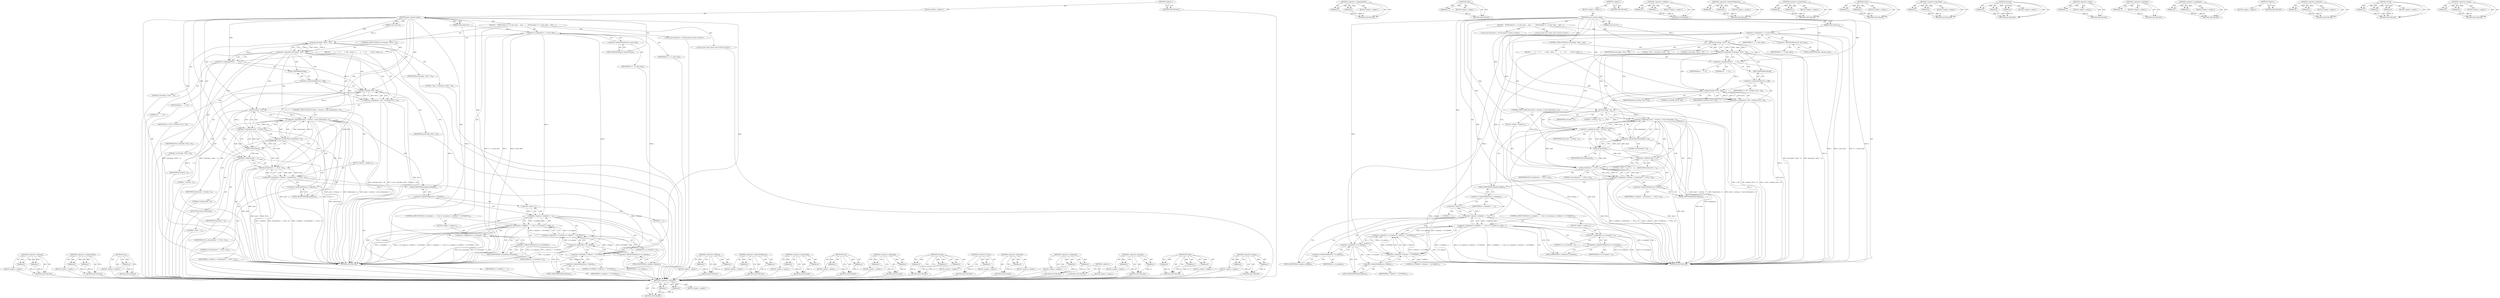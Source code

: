digraph "&lt;operator&gt;.equals" {
vulnerable_179 [label=<(METHOD,&lt;operator&gt;.notEquals)>];
vulnerable_180 [label=<(PARAM,p1)>];
vulnerable_181 [label=<(PARAM,p2)>];
vulnerable_182 [label=<(BLOCK,&lt;empty&gt;,&lt;empty&gt;)>];
vulnerable_183 [label=<(METHOD_RETURN,ANY)>];
vulnerable_130 [label=<(METHOD,&lt;operator&gt;.assignmentPlus)>];
vulnerable_131 [label=<(PARAM,p1)>];
vulnerable_132 [label=<(PARAM,p2)>];
vulnerable_133 [label=<(BLOCK,&lt;empty&gt;,&lt;empty&gt;)>];
vulnerable_134 [label=<(METHOD_RETURN,ANY)>];
vulnerable_156 [label=<(METHOD,strlen)>];
vulnerable_157 [label=<(PARAM,p1)>];
vulnerable_158 [label=<(BLOCK,&lt;empty&gt;,&lt;empty&gt;)>];
vulnerable_159 [label=<(METHOD_RETURN,ANY)>];
vulnerable_6 [label=<(METHOD,&lt;global&gt;)<SUB>1</SUB>>];
vulnerable_7 [label=<(BLOCK,&lt;empty&gt;,&lt;empty&gt;)<SUB>1</SUB>>];
vulnerable_8 [label=<(METHOD,parse_content_range)<SUB>1</SUB>>];
vulnerable_9 [label=<(PARAM,URLContext *h)<SUB>1</SUB>>];
vulnerable_10 [label=<(PARAM,const char *p)<SUB>1</SUB>>];
vulnerable_11 [label=<(BLOCK,{
    HTTPContext *s = h-&gt;priv_data;
    const ...,{
    HTTPContext *s = h-&gt;priv_data;
    const ...)<SUB>2</SUB>>];
vulnerable_12 [label="<(LOCAL,HTTPContext* s: HTTPContext*)<SUB>3</SUB>>"];
vulnerable_13 [label=<(&lt;operator&gt;.assignment,*s = h-&gt;priv_data)<SUB>3</SUB>>];
vulnerable_14 [label=<(IDENTIFIER,s,*s = h-&gt;priv_data)<SUB>3</SUB>>];
vulnerable_15 [label=<(&lt;operator&gt;.indirectFieldAccess,h-&gt;priv_data)<SUB>3</SUB>>];
vulnerable_16 [label=<(IDENTIFIER,h,*s = h-&gt;priv_data)<SUB>3</SUB>>];
vulnerable_17 [label=<(FIELD_IDENTIFIER,priv_data,priv_data)<SUB>3</SUB>>];
vulnerable_18 [label="<(LOCAL,const char* slash: char*)<SUB>4</SUB>>"];
vulnerable_19 [label=<(CONTROL_STRUCTURE,IF,if (!strncmp(p, &quot;bytes &quot;, 6)))<SUB>6</SUB>>];
vulnerable_20 [label=<(&lt;operator&gt;.logicalNot,!strncmp(p, &quot;bytes &quot;, 6))<SUB>6</SUB>>];
vulnerable_21 [label=<(strncmp,strncmp(p, &quot;bytes &quot;, 6))<SUB>6</SUB>>];
vulnerable_22 [label=<(IDENTIFIER,p,strncmp(p, &quot;bytes &quot;, 6))<SUB>6</SUB>>];
vulnerable_23 [label=<(LITERAL,&quot;bytes &quot;,strncmp(p, &quot;bytes &quot;, 6))<SUB>6</SUB>>];
vulnerable_24 [label=<(LITERAL,6,strncmp(p, &quot;bytes &quot;, 6))<SUB>6</SUB>>];
vulnerable_25 [label=<(BLOCK,{
         p     += 6;
        s-&gt;off = strtoll...,{
         p     += 6;
        s-&gt;off = strtoll...)<SUB>6</SUB>>];
vulnerable_26 [label=<(&lt;operator&gt;.assignmentPlus,p     += 6)<SUB>7</SUB>>];
vulnerable_27 [label=<(IDENTIFIER,p,p     += 6)<SUB>7</SUB>>];
vulnerable_28 [label=<(LITERAL,6,p     += 6)<SUB>7</SUB>>];
vulnerable_29 [label=<(&lt;operator&gt;.assignment,s-&gt;off = strtoll(p, NULL, 10))<SUB>8</SUB>>];
vulnerable_30 [label=<(&lt;operator&gt;.indirectFieldAccess,s-&gt;off)<SUB>8</SUB>>];
vulnerable_31 [label=<(IDENTIFIER,s,s-&gt;off = strtoll(p, NULL, 10))<SUB>8</SUB>>];
vulnerable_32 [label=<(FIELD_IDENTIFIER,off,off)<SUB>8</SUB>>];
vulnerable_33 [label=<(strtoll,strtoll(p, NULL, 10))<SUB>8</SUB>>];
vulnerable_34 [label=<(IDENTIFIER,p,strtoll(p, NULL, 10))<SUB>8</SUB>>];
vulnerable_35 [label=<(IDENTIFIER,NULL,strtoll(p, NULL, 10))<SUB>8</SUB>>];
vulnerable_36 [label=<(LITERAL,10,strtoll(p, NULL, 10))<SUB>8</SUB>>];
vulnerable_37 [label=<(CONTROL_STRUCTURE,IF,if ((slash = strchr(p, '/')) &amp;&amp; strlen(slash) &gt; 0))<SUB>9</SUB>>];
vulnerable_38 [label=<(&lt;operator&gt;.logicalAnd,(slash = strchr(p, '/')) &amp;&amp; strlen(slash) &gt; 0)<SUB>9</SUB>>];
vulnerable_39 [label=<(&lt;operator&gt;.assignment,slash = strchr(p, '/'))<SUB>9</SUB>>];
vulnerable_40 [label=<(IDENTIFIER,slash,slash = strchr(p, '/'))<SUB>9</SUB>>];
vulnerable_41 [label=<(strchr,strchr(p, '/'))<SUB>9</SUB>>];
vulnerable_42 [label=<(IDENTIFIER,p,strchr(p, '/'))<SUB>9</SUB>>];
vulnerable_43 [label=<(LITERAL,'/',strchr(p, '/'))<SUB>9</SUB>>];
vulnerable_44 [label=<(&lt;operator&gt;.greaterThan,strlen(slash) &gt; 0)<SUB>9</SUB>>];
vulnerable_45 [label=<(strlen,strlen(slash))<SUB>9</SUB>>];
vulnerable_46 [label=<(IDENTIFIER,slash,strlen(slash))<SUB>9</SUB>>];
vulnerable_47 [label=<(LITERAL,0,strlen(slash) &gt; 0)<SUB>9</SUB>>];
vulnerable_48 [label=<(BLOCK,&lt;empty&gt;,&lt;empty&gt;)<SUB>10</SUB>>];
vulnerable_49 [label=<(&lt;operator&gt;.assignment,s-&gt;filesize = strtoll(slash + 1, NULL, 10))<SUB>10</SUB>>];
vulnerable_50 [label=<(&lt;operator&gt;.indirectFieldAccess,s-&gt;filesize)<SUB>10</SUB>>];
vulnerable_51 [label=<(IDENTIFIER,s,s-&gt;filesize = strtoll(slash + 1, NULL, 10))<SUB>10</SUB>>];
vulnerable_52 [label=<(FIELD_IDENTIFIER,filesize,filesize)<SUB>10</SUB>>];
vulnerable_53 [label=<(strtoll,strtoll(slash + 1, NULL, 10))<SUB>10</SUB>>];
vulnerable_54 [label=<(&lt;operator&gt;.addition,slash + 1)<SUB>10</SUB>>];
vulnerable_55 [label=<(IDENTIFIER,slash,slash + 1)<SUB>10</SUB>>];
vulnerable_56 [label=<(LITERAL,1,slash + 1)<SUB>10</SUB>>];
vulnerable_57 [label=<(IDENTIFIER,NULL,strtoll(slash + 1, NULL, 10))<SUB>10</SUB>>];
vulnerable_58 [label=<(LITERAL,10,strtoll(slash + 1, NULL, 10))<SUB>10</SUB>>];
vulnerable_59 [label=<(CONTROL_STRUCTURE,IF,if (s-&gt;seekable == -1 &amp;&amp; (!s-&gt;is_akamai || s-&gt;filesize != 2147483647)))<SUB>12</SUB>>];
vulnerable_60 [label=<(&lt;operator&gt;.logicalAnd,s-&gt;seekable == -1 &amp;&amp; (!s-&gt;is_akamai || s-&gt;files...)<SUB>12</SUB>>];
vulnerable_61 [label=<(&lt;operator&gt;.equals,s-&gt;seekable == -1)<SUB>12</SUB>>];
vulnerable_62 [label=<(&lt;operator&gt;.indirectFieldAccess,s-&gt;seekable)<SUB>12</SUB>>];
vulnerable_63 [label=<(IDENTIFIER,s,s-&gt;seekable == -1)<SUB>12</SUB>>];
vulnerable_64 [label=<(FIELD_IDENTIFIER,seekable,seekable)<SUB>12</SUB>>];
vulnerable_65 [label=<(&lt;operator&gt;.minus,-1)<SUB>12</SUB>>];
vulnerable_66 [label=<(LITERAL,1,-1)<SUB>12</SUB>>];
vulnerable_67 [label=<(&lt;operator&gt;.logicalOr,!s-&gt;is_akamai || s-&gt;filesize != 2147483647)<SUB>12</SUB>>];
vulnerable_68 [label=<(&lt;operator&gt;.logicalNot,!s-&gt;is_akamai)<SUB>12</SUB>>];
vulnerable_69 [label=<(&lt;operator&gt;.indirectFieldAccess,s-&gt;is_akamai)<SUB>12</SUB>>];
vulnerable_70 [label=<(IDENTIFIER,s,!s-&gt;is_akamai)<SUB>12</SUB>>];
vulnerable_71 [label=<(FIELD_IDENTIFIER,is_akamai,is_akamai)<SUB>12</SUB>>];
vulnerable_72 [label=<(&lt;operator&gt;.notEquals,s-&gt;filesize != 2147483647)<SUB>12</SUB>>];
vulnerable_73 [label=<(&lt;operator&gt;.indirectFieldAccess,s-&gt;filesize)<SUB>12</SUB>>];
vulnerable_74 [label=<(IDENTIFIER,s,s-&gt;filesize != 2147483647)<SUB>12</SUB>>];
vulnerable_75 [label=<(FIELD_IDENTIFIER,filesize,filesize)<SUB>12</SUB>>];
vulnerable_76 [label=<(LITERAL,2147483647,s-&gt;filesize != 2147483647)<SUB>12</SUB>>];
vulnerable_77 [label=<(BLOCK,&lt;empty&gt;,&lt;empty&gt;)<SUB>13</SUB>>];
vulnerable_78 [label=<(&lt;operator&gt;.assignment,h-&gt;is_streamed = 0)<SUB>13</SUB>>];
vulnerable_79 [label=<(&lt;operator&gt;.indirectFieldAccess,h-&gt;is_streamed)<SUB>13</SUB>>];
vulnerable_80 [label=<(IDENTIFIER,h,h-&gt;is_streamed = 0)<SUB>13</SUB>>];
vulnerable_81 [label=<(FIELD_IDENTIFIER,is_streamed,is_streamed)<SUB>13</SUB>>];
vulnerable_82 [label=<(LITERAL,0,h-&gt;is_streamed = 0)<SUB>13</SUB>>];
vulnerable_83 [label=<(METHOD_RETURN,void)<SUB>1</SUB>>];
vulnerable_85 [label=<(METHOD_RETURN,ANY)<SUB>1</SUB>>];
vulnerable_160 [label=<(METHOD,&lt;operator&gt;.addition)>];
vulnerable_161 [label=<(PARAM,p1)>];
vulnerable_162 [label=<(PARAM,p2)>];
vulnerable_163 [label=<(BLOCK,&lt;empty&gt;,&lt;empty&gt;)>];
vulnerable_164 [label=<(METHOD_RETURN,ANY)>];
vulnerable_115 [label=<(METHOD,&lt;operator&gt;.indirectFieldAccess)>];
vulnerable_116 [label=<(PARAM,p1)>];
vulnerable_117 [label=<(PARAM,p2)>];
vulnerable_118 [label=<(BLOCK,&lt;empty&gt;,&lt;empty&gt;)>];
vulnerable_119 [label=<(METHOD_RETURN,ANY)>];
vulnerable_151 [label=<(METHOD,&lt;operator&gt;.greaterThan)>];
vulnerable_152 [label=<(PARAM,p1)>];
vulnerable_153 [label=<(PARAM,p2)>];
vulnerable_154 [label=<(BLOCK,&lt;empty&gt;,&lt;empty&gt;)>];
vulnerable_155 [label=<(METHOD_RETURN,ANY)>];
vulnerable_146 [label=<(METHOD,strchr)>];
vulnerable_147 [label=<(PARAM,p1)>];
vulnerable_148 [label=<(PARAM,p2)>];
vulnerable_149 [label=<(BLOCK,&lt;empty&gt;,&lt;empty&gt;)>];
vulnerable_150 [label=<(METHOD_RETURN,ANY)>];
vulnerable_141 [label=<(METHOD,&lt;operator&gt;.logicalAnd)>];
vulnerable_142 [label=<(PARAM,p1)>];
vulnerable_143 [label=<(PARAM,p2)>];
vulnerable_144 [label=<(BLOCK,&lt;empty&gt;,&lt;empty&gt;)>];
vulnerable_145 [label=<(METHOD_RETURN,ANY)>];
vulnerable_124 [label=<(METHOD,strncmp)>];
vulnerable_125 [label=<(PARAM,p1)>];
vulnerable_126 [label=<(PARAM,p2)>];
vulnerable_127 [label=<(PARAM,p3)>];
vulnerable_128 [label=<(BLOCK,&lt;empty&gt;,&lt;empty&gt;)>];
vulnerable_129 [label=<(METHOD_RETURN,ANY)>];
vulnerable_170 [label=<(METHOD,&lt;operator&gt;.minus)>];
vulnerable_171 [label=<(PARAM,p1)>];
vulnerable_172 [label=<(BLOCK,&lt;empty&gt;,&lt;empty&gt;)>];
vulnerable_173 [label=<(METHOD_RETURN,ANY)>];
vulnerable_120 [label=<(METHOD,&lt;operator&gt;.logicalNot)>];
vulnerable_121 [label=<(PARAM,p1)>];
vulnerable_122 [label=<(BLOCK,&lt;empty&gt;,&lt;empty&gt;)>];
vulnerable_123 [label=<(METHOD_RETURN,ANY)>];
vulnerable_110 [label=<(METHOD,&lt;operator&gt;.assignment)>];
vulnerable_111 [label=<(PARAM,p1)>];
vulnerable_112 [label=<(PARAM,p2)>];
vulnerable_113 [label=<(BLOCK,&lt;empty&gt;,&lt;empty&gt;)>];
vulnerable_114 [label=<(METHOD_RETURN,ANY)>];
vulnerable_104 [label=<(METHOD,&lt;global&gt;)<SUB>1</SUB>>];
vulnerable_105 [label=<(BLOCK,&lt;empty&gt;,&lt;empty&gt;)>];
vulnerable_106 [label=<(METHOD_RETURN,ANY)>];
vulnerable_174 [label=<(METHOD,&lt;operator&gt;.logicalOr)>];
vulnerable_175 [label=<(PARAM,p1)>];
vulnerable_176 [label=<(PARAM,p2)>];
vulnerable_177 [label=<(BLOCK,&lt;empty&gt;,&lt;empty&gt;)>];
vulnerable_178 [label=<(METHOD_RETURN,ANY)>];
vulnerable_135 [label=<(METHOD,strtoll)>];
vulnerable_136 [label=<(PARAM,p1)>];
vulnerable_137 [label=<(PARAM,p2)>];
vulnerable_138 [label=<(PARAM,p3)>];
vulnerable_139 [label=<(BLOCK,&lt;empty&gt;,&lt;empty&gt;)>];
vulnerable_140 [label=<(METHOD_RETURN,ANY)>];
vulnerable_165 [label=<(METHOD,&lt;operator&gt;.equals)>];
vulnerable_166 [label=<(PARAM,p1)>];
vulnerable_167 [label=<(PARAM,p2)>];
vulnerable_168 [label=<(BLOCK,&lt;empty&gt;,&lt;empty&gt;)>];
vulnerable_169 [label=<(METHOD_RETURN,ANY)>];
fixed_179 [label=<(METHOD,&lt;operator&gt;.notEquals)>];
fixed_180 [label=<(PARAM,p1)>];
fixed_181 [label=<(PARAM,p2)>];
fixed_182 [label=<(BLOCK,&lt;empty&gt;,&lt;empty&gt;)>];
fixed_183 [label=<(METHOD_RETURN,ANY)>];
fixed_130 [label=<(METHOD,&lt;operator&gt;.assignmentPlus)>];
fixed_131 [label=<(PARAM,p1)>];
fixed_132 [label=<(PARAM,p2)>];
fixed_133 [label=<(BLOCK,&lt;empty&gt;,&lt;empty&gt;)>];
fixed_134 [label=<(METHOD_RETURN,ANY)>];
fixed_156 [label=<(METHOD,strlen)>];
fixed_157 [label=<(PARAM,p1)>];
fixed_158 [label=<(BLOCK,&lt;empty&gt;,&lt;empty&gt;)>];
fixed_159 [label=<(METHOD_RETURN,ANY)>];
fixed_6 [label=<(METHOD,&lt;global&gt;)<SUB>1</SUB>>];
fixed_7 [label=<(BLOCK,&lt;empty&gt;,&lt;empty&gt;)<SUB>1</SUB>>];
fixed_8 [label=<(METHOD,parse_content_range)<SUB>1</SUB>>];
fixed_9 [label=<(PARAM,URLContext *h)<SUB>1</SUB>>];
fixed_10 [label=<(PARAM,const char *p)<SUB>1</SUB>>];
fixed_11 [label=<(BLOCK,{
    HTTPContext *s = h-&gt;priv_data;
    const ...,{
    HTTPContext *s = h-&gt;priv_data;
    const ...)<SUB>2</SUB>>];
fixed_12 [label="<(LOCAL,HTTPContext* s: HTTPContext*)<SUB>3</SUB>>"];
fixed_13 [label=<(&lt;operator&gt;.assignment,*s = h-&gt;priv_data)<SUB>3</SUB>>];
fixed_14 [label=<(IDENTIFIER,s,*s = h-&gt;priv_data)<SUB>3</SUB>>];
fixed_15 [label=<(&lt;operator&gt;.indirectFieldAccess,h-&gt;priv_data)<SUB>3</SUB>>];
fixed_16 [label=<(IDENTIFIER,h,*s = h-&gt;priv_data)<SUB>3</SUB>>];
fixed_17 [label=<(FIELD_IDENTIFIER,priv_data,priv_data)<SUB>3</SUB>>];
fixed_18 [label="<(LOCAL,const char* slash: char*)<SUB>4</SUB>>"];
fixed_19 [label=<(CONTROL_STRUCTURE,IF,if (!strncmp(p, &quot;bytes &quot;, 6)))<SUB>6</SUB>>];
fixed_20 [label=<(&lt;operator&gt;.logicalNot,!strncmp(p, &quot;bytes &quot;, 6))<SUB>6</SUB>>];
fixed_21 [label=<(strncmp,strncmp(p, &quot;bytes &quot;, 6))<SUB>6</SUB>>];
fixed_22 [label=<(IDENTIFIER,p,strncmp(p, &quot;bytes &quot;, 6))<SUB>6</SUB>>];
fixed_23 [label=<(LITERAL,&quot;bytes &quot;,strncmp(p, &quot;bytes &quot;, 6))<SUB>6</SUB>>];
fixed_24 [label=<(LITERAL,6,strncmp(p, &quot;bytes &quot;, 6))<SUB>6</SUB>>];
fixed_25 [label=<(BLOCK,{
         p     += 6;
        s-&gt;off = strtoul...,{
         p     += 6;
        s-&gt;off = strtoul...)<SUB>6</SUB>>];
fixed_26 [label=<(&lt;operator&gt;.assignmentPlus,p     += 6)<SUB>7</SUB>>];
fixed_27 [label=<(IDENTIFIER,p,p     += 6)<SUB>7</SUB>>];
fixed_28 [label=<(LITERAL,6,p     += 6)<SUB>7</SUB>>];
fixed_29 [label=<(&lt;operator&gt;.assignment,s-&gt;off = strtoull(p, NULL, 10))<SUB>8</SUB>>];
fixed_30 [label=<(&lt;operator&gt;.indirectFieldAccess,s-&gt;off)<SUB>8</SUB>>];
fixed_31 [label=<(IDENTIFIER,s,s-&gt;off = strtoull(p, NULL, 10))<SUB>8</SUB>>];
fixed_32 [label=<(FIELD_IDENTIFIER,off,off)<SUB>8</SUB>>];
fixed_33 [label=<(strtoull,strtoull(p, NULL, 10))<SUB>8</SUB>>];
fixed_34 [label=<(IDENTIFIER,p,strtoull(p, NULL, 10))<SUB>8</SUB>>];
fixed_35 [label=<(IDENTIFIER,NULL,strtoull(p, NULL, 10))<SUB>8</SUB>>];
fixed_36 [label=<(LITERAL,10,strtoull(p, NULL, 10))<SUB>8</SUB>>];
fixed_37 [label=<(CONTROL_STRUCTURE,IF,if ((slash = strchr(p, '/')) &amp;&amp; strlen(slash) &gt; 0))<SUB>9</SUB>>];
fixed_38 [label=<(&lt;operator&gt;.logicalAnd,(slash = strchr(p, '/')) &amp;&amp; strlen(slash) &gt; 0)<SUB>9</SUB>>];
fixed_39 [label=<(&lt;operator&gt;.assignment,slash = strchr(p, '/'))<SUB>9</SUB>>];
fixed_40 [label=<(IDENTIFIER,slash,slash = strchr(p, '/'))<SUB>9</SUB>>];
fixed_41 [label=<(strchr,strchr(p, '/'))<SUB>9</SUB>>];
fixed_42 [label=<(IDENTIFIER,p,strchr(p, '/'))<SUB>9</SUB>>];
fixed_43 [label=<(LITERAL,'/',strchr(p, '/'))<SUB>9</SUB>>];
fixed_44 [label=<(&lt;operator&gt;.greaterThan,strlen(slash) &gt; 0)<SUB>9</SUB>>];
fixed_45 [label=<(strlen,strlen(slash))<SUB>9</SUB>>];
fixed_46 [label=<(IDENTIFIER,slash,strlen(slash))<SUB>9</SUB>>];
fixed_47 [label=<(LITERAL,0,strlen(slash) &gt; 0)<SUB>9</SUB>>];
fixed_48 [label=<(BLOCK,&lt;empty&gt;,&lt;empty&gt;)<SUB>10</SUB>>];
fixed_49 [label=<(&lt;operator&gt;.assignment,s-&gt;filesize = strtoull(slash + 1, NULL, 10))<SUB>10</SUB>>];
fixed_50 [label=<(&lt;operator&gt;.indirectFieldAccess,s-&gt;filesize)<SUB>10</SUB>>];
fixed_51 [label=<(IDENTIFIER,s,s-&gt;filesize = strtoull(slash + 1, NULL, 10))<SUB>10</SUB>>];
fixed_52 [label=<(FIELD_IDENTIFIER,filesize,filesize)<SUB>10</SUB>>];
fixed_53 [label=<(strtoull,strtoull(slash + 1, NULL, 10))<SUB>10</SUB>>];
fixed_54 [label=<(&lt;operator&gt;.addition,slash + 1)<SUB>10</SUB>>];
fixed_55 [label=<(IDENTIFIER,slash,slash + 1)<SUB>10</SUB>>];
fixed_56 [label=<(LITERAL,1,slash + 1)<SUB>10</SUB>>];
fixed_57 [label=<(IDENTIFIER,NULL,strtoull(slash + 1, NULL, 10))<SUB>10</SUB>>];
fixed_58 [label=<(LITERAL,10,strtoull(slash + 1, NULL, 10))<SUB>10</SUB>>];
fixed_59 [label=<(CONTROL_STRUCTURE,IF,if (s-&gt;seekable == -1 &amp;&amp; (!s-&gt;is_akamai || s-&gt;filesize != 2147483647)))<SUB>12</SUB>>];
fixed_60 [label=<(&lt;operator&gt;.logicalAnd,s-&gt;seekable == -1 &amp;&amp; (!s-&gt;is_akamai || s-&gt;files...)<SUB>12</SUB>>];
fixed_61 [label=<(&lt;operator&gt;.equals,s-&gt;seekable == -1)<SUB>12</SUB>>];
fixed_62 [label=<(&lt;operator&gt;.indirectFieldAccess,s-&gt;seekable)<SUB>12</SUB>>];
fixed_63 [label=<(IDENTIFIER,s,s-&gt;seekable == -1)<SUB>12</SUB>>];
fixed_64 [label=<(FIELD_IDENTIFIER,seekable,seekable)<SUB>12</SUB>>];
fixed_65 [label=<(&lt;operator&gt;.minus,-1)<SUB>12</SUB>>];
fixed_66 [label=<(LITERAL,1,-1)<SUB>12</SUB>>];
fixed_67 [label=<(&lt;operator&gt;.logicalOr,!s-&gt;is_akamai || s-&gt;filesize != 2147483647)<SUB>12</SUB>>];
fixed_68 [label=<(&lt;operator&gt;.logicalNot,!s-&gt;is_akamai)<SUB>12</SUB>>];
fixed_69 [label=<(&lt;operator&gt;.indirectFieldAccess,s-&gt;is_akamai)<SUB>12</SUB>>];
fixed_70 [label=<(IDENTIFIER,s,!s-&gt;is_akamai)<SUB>12</SUB>>];
fixed_71 [label=<(FIELD_IDENTIFIER,is_akamai,is_akamai)<SUB>12</SUB>>];
fixed_72 [label=<(&lt;operator&gt;.notEquals,s-&gt;filesize != 2147483647)<SUB>12</SUB>>];
fixed_73 [label=<(&lt;operator&gt;.indirectFieldAccess,s-&gt;filesize)<SUB>12</SUB>>];
fixed_74 [label=<(IDENTIFIER,s,s-&gt;filesize != 2147483647)<SUB>12</SUB>>];
fixed_75 [label=<(FIELD_IDENTIFIER,filesize,filesize)<SUB>12</SUB>>];
fixed_76 [label=<(LITERAL,2147483647,s-&gt;filesize != 2147483647)<SUB>12</SUB>>];
fixed_77 [label=<(BLOCK,&lt;empty&gt;,&lt;empty&gt;)<SUB>13</SUB>>];
fixed_78 [label=<(&lt;operator&gt;.assignment,h-&gt;is_streamed = 0)<SUB>13</SUB>>];
fixed_79 [label=<(&lt;operator&gt;.indirectFieldAccess,h-&gt;is_streamed)<SUB>13</SUB>>];
fixed_80 [label=<(IDENTIFIER,h,h-&gt;is_streamed = 0)<SUB>13</SUB>>];
fixed_81 [label=<(FIELD_IDENTIFIER,is_streamed,is_streamed)<SUB>13</SUB>>];
fixed_82 [label=<(LITERAL,0,h-&gt;is_streamed = 0)<SUB>13</SUB>>];
fixed_83 [label=<(METHOD_RETURN,void)<SUB>1</SUB>>];
fixed_85 [label=<(METHOD_RETURN,ANY)<SUB>1</SUB>>];
fixed_160 [label=<(METHOD,&lt;operator&gt;.addition)>];
fixed_161 [label=<(PARAM,p1)>];
fixed_162 [label=<(PARAM,p2)>];
fixed_163 [label=<(BLOCK,&lt;empty&gt;,&lt;empty&gt;)>];
fixed_164 [label=<(METHOD_RETURN,ANY)>];
fixed_115 [label=<(METHOD,&lt;operator&gt;.indirectFieldAccess)>];
fixed_116 [label=<(PARAM,p1)>];
fixed_117 [label=<(PARAM,p2)>];
fixed_118 [label=<(BLOCK,&lt;empty&gt;,&lt;empty&gt;)>];
fixed_119 [label=<(METHOD_RETURN,ANY)>];
fixed_151 [label=<(METHOD,&lt;operator&gt;.greaterThan)>];
fixed_152 [label=<(PARAM,p1)>];
fixed_153 [label=<(PARAM,p2)>];
fixed_154 [label=<(BLOCK,&lt;empty&gt;,&lt;empty&gt;)>];
fixed_155 [label=<(METHOD_RETURN,ANY)>];
fixed_146 [label=<(METHOD,strchr)>];
fixed_147 [label=<(PARAM,p1)>];
fixed_148 [label=<(PARAM,p2)>];
fixed_149 [label=<(BLOCK,&lt;empty&gt;,&lt;empty&gt;)>];
fixed_150 [label=<(METHOD_RETURN,ANY)>];
fixed_141 [label=<(METHOD,&lt;operator&gt;.logicalAnd)>];
fixed_142 [label=<(PARAM,p1)>];
fixed_143 [label=<(PARAM,p2)>];
fixed_144 [label=<(BLOCK,&lt;empty&gt;,&lt;empty&gt;)>];
fixed_145 [label=<(METHOD_RETURN,ANY)>];
fixed_124 [label=<(METHOD,strncmp)>];
fixed_125 [label=<(PARAM,p1)>];
fixed_126 [label=<(PARAM,p2)>];
fixed_127 [label=<(PARAM,p3)>];
fixed_128 [label=<(BLOCK,&lt;empty&gt;,&lt;empty&gt;)>];
fixed_129 [label=<(METHOD_RETURN,ANY)>];
fixed_170 [label=<(METHOD,&lt;operator&gt;.minus)>];
fixed_171 [label=<(PARAM,p1)>];
fixed_172 [label=<(BLOCK,&lt;empty&gt;,&lt;empty&gt;)>];
fixed_173 [label=<(METHOD_RETURN,ANY)>];
fixed_120 [label=<(METHOD,&lt;operator&gt;.logicalNot)>];
fixed_121 [label=<(PARAM,p1)>];
fixed_122 [label=<(BLOCK,&lt;empty&gt;,&lt;empty&gt;)>];
fixed_123 [label=<(METHOD_RETURN,ANY)>];
fixed_110 [label=<(METHOD,&lt;operator&gt;.assignment)>];
fixed_111 [label=<(PARAM,p1)>];
fixed_112 [label=<(PARAM,p2)>];
fixed_113 [label=<(BLOCK,&lt;empty&gt;,&lt;empty&gt;)>];
fixed_114 [label=<(METHOD_RETURN,ANY)>];
fixed_104 [label=<(METHOD,&lt;global&gt;)<SUB>1</SUB>>];
fixed_105 [label=<(BLOCK,&lt;empty&gt;,&lt;empty&gt;)>];
fixed_106 [label=<(METHOD_RETURN,ANY)>];
fixed_174 [label=<(METHOD,&lt;operator&gt;.logicalOr)>];
fixed_175 [label=<(PARAM,p1)>];
fixed_176 [label=<(PARAM,p2)>];
fixed_177 [label=<(BLOCK,&lt;empty&gt;,&lt;empty&gt;)>];
fixed_178 [label=<(METHOD_RETURN,ANY)>];
fixed_135 [label=<(METHOD,strtoull)>];
fixed_136 [label=<(PARAM,p1)>];
fixed_137 [label=<(PARAM,p2)>];
fixed_138 [label=<(PARAM,p3)>];
fixed_139 [label=<(BLOCK,&lt;empty&gt;,&lt;empty&gt;)>];
fixed_140 [label=<(METHOD_RETURN,ANY)>];
fixed_165 [label=<(METHOD,&lt;operator&gt;.equals)>];
fixed_166 [label=<(PARAM,p1)>];
fixed_167 [label=<(PARAM,p2)>];
fixed_168 [label=<(BLOCK,&lt;empty&gt;,&lt;empty&gt;)>];
fixed_169 [label=<(METHOD_RETURN,ANY)>];
vulnerable_179 -> vulnerable_180  [key=0, label="AST: "];
vulnerable_179 -> vulnerable_180  [key=1, label="DDG: "];
vulnerable_179 -> vulnerable_182  [key=0, label="AST: "];
vulnerable_179 -> vulnerable_181  [key=0, label="AST: "];
vulnerable_179 -> vulnerable_181  [key=1, label="DDG: "];
vulnerable_179 -> vulnerable_183  [key=0, label="AST: "];
vulnerable_179 -> vulnerable_183  [key=1, label="CFG: "];
vulnerable_180 -> vulnerable_183  [key=0, label="DDG: p1"];
vulnerable_181 -> vulnerable_183  [key=0, label="DDG: p2"];
vulnerable_130 -> vulnerable_131  [key=0, label="AST: "];
vulnerable_130 -> vulnerable_131  [key=1, label="DDG: "];
vulnerable_130 -> vulnerable_133  [key=0, label="AST: "];
vulnerable_130 -> vulnerable_132  [key=0, label="AST: "];
vulnerable_130 -> vulnerable_132  [key=1, label="DDG: "];
vulnerable_130 -> vulnerable_134  [key=0, label="AST: "];
vulnerable_130 -> vulnerable_134  [key=1, label="CFG: "];
vulnerable_131 -> vulnerable_134  [key=0, label="DDG: p1"];
vulnerable_132 -> vulnerable_134  [key=0, label="DDG: p2"];
vulnerable_156 -> vulnerable_157  [key=0, label="AST: "];
vulnerable_156 -> vulnerable_157  [key=1, label="DDG: "];
vulnerable_156 -> vulnerable_158  [key=0, label="AST: "];
vulnerable_156 -> vulnerable_159  [key=0, label="AST: "];
vulnerable_156 -> vulnerable_159  [key=1, label="CFG: "];
vulnerable_157 -> vulnerable_159  [key=0, label="DDG: p1"];
vulnerable_6 -> vulnerable_7  [key=0, label="AST: "];
vulnerable_6 -> vulnerable_85  [key=0, label="AST: "];
vulnerable_6 -> vulnerable_85  [key=1, label="CFG: "];
vulnerable_7 -> vulnerable_8  [key=0, label="AST: "];
vulnerable_8 -> vulnerable_9  [key=0, label="AST: "];
vulnerable_8 -> vulnerable_9  [key=1, label="DDG: "];
vulnerable_8 -> vulnerable_10  [key=0, label="AST: "];
vulnerable_8 -> vulnerable_10  [key=1, label="DDG: "];
vulnerable_8 -> vulnerable_11  [key=0, label="AST: "];
vulnerable_8 -> vulnerable_83  [key=0, label="AST: "];
vulnerable_8 -> vulnerable_17  [key=0, label="CFG: "];
vulnerable_8 -> vulnerable_26  [key=0, label="DDG: "];
vulnerable_8 -> vulnerable_78  [key=0, label="DDG: "];
vulnerable_8 -> vulnerable_21  [key=0, label="DDG: "];
vulnerable_8 -> vulnerable_33  [key=0, label="DDG: "];
vulnerable_8 -> vulnerable_65  [key=0, label="DDG: "];
vulnerable_8 -> vulnerable_72  [key=0, label="DDG: "];
vulnerable_8 -> vulnerable_44  [key=0, label="DDG: "];
vulnerable_8 -> vulnerable_41  [key=0, label="DDG: "];
vulnerable_8 -> vulnerable_45  [key=0, label="DDG: "];
vulnerable_8 -> vulnerable_53  [key=0, label="DDG: "];
vulnerable_8 -> vulnerable_54  [key=0, label="DDG: "];
vulnerable_9 -> vulnerable_83  [key=0, label="DDG: h"];
vulnerable_9 -> vulnerable_13  [key=0, label="DDG: h"];
vulnerable_10 -> vulnerable_21  [key=0, label="DDG: p"];
vulnerable_11 -> vulnerable_12  [key=0, label="AST: "];
vulnerable_11 -> vulnerable_13  [key=0, label="AST: "];
vulnerable_11 -> vulnerable_18  [key=0, label="AST: "];
vulnerable_11 -> vulnerable_19  [key=0, label="AST: "];
vulnerable_11 -> vulnerable_59  [key=0, label="AST: "];
vulnerable_13 -> vulnerable_14  [key=0, label="AST: "];
vulnerable_13 -> vulnerable_15  [key=0, label="AST: "];
vulnerable_13 -> vulnerable_21  [key=0, label="CFG: "];
vulnerable_13 -> vulnerable_83  [key=0, label="DDG: s"];
vulnerable_13 -> vulnerable_83  [key=1, label="DDG: h-&gt;priv_data"];
vulnerable_13 -> vulnerable_83  [key=2, label="DDG: *s = h-&gt;priv_data"];
vulnerable_13 -> vulnerable_61  [key=0, label="DDG: s"];
vulnerable_13 -> vulnerable_68  [key=0, label="DDG: s"];
vulnerable_13 -> vulnerable_72  [key=0, label="DDG: s"];
vulnerable_15 -> vulnerable_16  [key=0, label="AST: "];
vulnerable_15 -> vulnerable_17  [key=0, label="AST: "];
vulnerable_15 -> vulnerable_13  [key=0, label="CFG: "];
vulnerable_17 -> vulnerable_15  [key=0, label="CFG: "];
vulnerable_19 -> vulnerable_20  [key=0, label="AST: "];
vulnerable_19 -> vulnerable_25  [key=0, label="AST: "];
vulnerable_20 -> vulnerable_21  [key=0, label="AST: "];
vulnerable_20 -> vulnerable_26  [key=0, label="CFG: "];
vulnerable_20 -> vulnerable_26  [key=1, label="CDG: "];
vulnerable_20 -> vulnerable_64  [key=0, label="CFG: "];
vulnerable_20 -> vulnerable_83  [key=0, label="DDG: strncmp(p, &quot;bytes &quot;, 6)"];
vulnerable_20 -> vulnerable_83  [key=1, label="DDG: !strncmp(p, &quot;bytes &quot;, 6)"];
vulnerable_20 -> vulnerable_30  [key=0, label="CDG: "];
vulnerable_20 -> vulnerable_32  [key=0, label="CDG: "];
vulnerable_20 -> vulnerable_33  [key=0, label="CDG: "];
vulnerable_20 -> vulnerable_38  [key=0, label="CDG: "];
vulnerable_20 -> vulnerable_41  [key=0, label="CDG: "];
vulnerable_20 -> vulnerable_29  [key=0, label="CDG: "];
vulnerable_20 -> vulnerable_39  [key=0, label="CDG: "];
vulnerable_21 -> vulnerable_22  [key=0, label="AST: "];
vulnerable_21 -> vulnerable_23  [key=0, label="AST: "];
vulnerable_21 -> vulnerable_24  [key=0, label="AST: "];
vulnerable_21 -> vulnerable_20  [key=0, label="CFG: "];
vulnerable_21 -> vulnerable_20  [key=1, label="DDG: p"];
vulnerable_21 -> vulnerable_20  [key=2, label="DDG: &quot;bytes &quot;"];
vulnerable_21 -> vulnerable_20  [key=3, label="DDG: 6"];
vulnerable_21 -> vulnerable_83  [key=0, label="DDG: p"];
vulnerable_21 -> vulnerable_26  [key=0, label="DDG: p"];
vulnerable_25 -> vulnerable_26  [key=0, label="AST: "];
vulnerable_25 -> vulnerable_29  [key=0, label="AST: "];
vulnerable_25 -> vulnerable_37  [key=0, label="AST: "];
vulnerable_26 -> vulnerable_27  [key=0, label="AST: "];
vulnerable_26 -> vulnerable_28  [key=0, label="AST: "];
vulnerable_26 -> vulnerable_32  [key=0, label="CFG: "];
vulnerable_26 -> vulnerable_83  [key=0, label="DDG: p     += 6"];
vulnerable_26 -> vulnerable_33  [key=0, label="DDG: p"];
vulnerable_29 -> vulnerable_30  [key=0, label="AST: "];
vulnerable_29 -> vulnerable_33  [key=0, label="AST: "];
vulnerable_29 -> vulnerable_41  [key=0, label="CFG: "];
vulnerable_29 -> vulnerable_83  [key=0, label="DDG: s-&gt;off"];
vulnerable_29 -> vulnerable_83  [key=1, label="DDG: strtoll(p, NULL, 10)"];
vulnerable_29 -> vulnerable_83  [key=2, label="DDG: s-&gt;off = strtoll(p, NULL, 10)"];
vulnerable_30 -> vulnerable_31  [key=0, label="AST: "];
vulnerable_30 -> vulnerable_32  [key=0, label="AST: "];
vulnerable_30 -> vulnerable_33  [key=0, label="CFG: "];
vulnerable_32 -> vulnerable_30  [key=0, label="CFG: "];
vulnerable_33 -> vulnerable_34  [key=0, label="AST: "];
vulnerable_33 -> vulnerable_35  [key=0, label="AST: "];
vulnerable_33 -> vulnerable_36  [key=0, label="AST: "];
vulnerable_33 -> vulnerable_29  [key=0, label="CFG: "];
vulnerable_33 -> vulnerable_29  [key=1, label="DDG: p"];
vulnerable_33 -> vulnerable_29  [key=2, label="DDG: NULL"];
vulnerable_33 -> vulnerable_29  [key=3, label="DDG: 10"];
vulnerable_33 -> vulnerable_83  [key=0, label="DDG: NULL"];
vulnerable_33 -> vulnerable_41  [key=0, label="DDG: p"];
vulnerable_33 -> vulnerable_53  [key=0, label="DDG: NULL"];
vulnerable_37 -> vulnerable_38  [key=0, label="AST: "];
vulnerable_37 -> vulnerable_48  [key=0, label="AST: "];
vulnerable_38 -> vulnerable_39  [key=0, label="AST: "];
vulnerable_38 -> vulnerable_44  [key=0, label="AST: "];
vulnerable_38 -> vulnerable_52  [key=0, label="CFG: "];
vulnerable_38 -> vulnerable_52  [key=1, label="CDG: "];
vulnerable_38 -> vulnerable_64  [key=0, label="CFG: "];
vulnerable_38 -> vulnerable_83  [key=0, label="DDG: slash = strchr(p, '/')"];
vulnerable_38 -> vulnerable_83  [key=1, label="DDG: strlen(slash) &gt; 0"];
vulnerable_38 -> vulnerable_83  [key=2, label="DDG: (slash = strchr(p, '/')) &amp;&amp; strlen(slash) &gt; 0"];
vulnerable_38 -> vulnerable_49  [key=0, label="CDG: "];
vulnerable_38 -> vulnerable_53  [key=0, label="CDG: "];
vulnerable_38 -> vulnerable_50  [key=0, label="CDG: "];
vulnerable_38 -> vulnerable_54  [key=0, label="CDG: "];
vulnerable_39 -> vulnerable_40  [key=0, label="AST: "];
vulnerable_39 -> vulnerable_41  [key=0, label="AST: "];
vulnerable_39 -> vulnerable_38  [key=0, label="CFG: "];
vulnerable_39 -> vulnerable_38  [key=1, label="DDG: slash"];
vulnerable_39 -> vulnerable_45  [key=0, label="CFG: "];
vulnerable_39 -> vulnerable_45  [key=1, label="DDG: slash"];
vulnerable_39 -> vulnerable_45  [key=2, label="CDG: "];
vulnerable_39 -> vulnerable_83  [key=0, label="DDG: slash"];
vulnerable_39 -> vulnerable_83  [key=1, label="DDG: strchr(p, '/')"];
vulnerable_39 -> vulnerable_53  [key=0, label="DDG: slash"];
vulnerable_39 -> vulnerable_54  [key=0, label="DDG: slash"];
vulnerable_39 -> vulnerable_44  [key=0, label="CDG: "];
vulnerable_41 -> vulnerable_42  [key=0, label="AST: "];
vulnerable_41 -> vulnerable_43  [key=0, label="AST: "];
vulnerable_41 -> vulnerable_39  [key=0, label="CFG: "];
vulnerable_41 -> vulnerable_39  [key=1, label="DDG: p"];
vulnerable_41 -> vulnerable_39  [key=2, label="DDG: '/'"];
vulnerable_41 -> vulnerable_83  [key=0, label="DDG: p"];
vulnerable_41 -> vulnerable_38  [key=0, label="DDG: p"];
vulnerable_41 -> vulnerable_38  [key=1, label="DDG: '/'"];
vulnerable_44 -> vulnerable_45  [key=0, label="AST: "];
vulnerable_44 -> vulnerable_47  [key=0, label="AST: "];
vulnerable_44 -> vulnerable_38  [key=0, label="CFG: "];
vulnerable_44 -> vulnerable_38  [key=1, label="DDG: strlen(slash)"];
vulnerable_44 -> vulnerable_38  [key=2, label="DDG: 0"];
vulnerable_44 -> vulnerable_83  [key=0, label="DDG: strlen(slash)"];
vulnerable_45 -> vulnerable_46  [key=0, label="AST: "];
vulnerable_45 -> vulnerable_44  [key=0, label="CFG: "];
vulnerable_45 -> vulnerable_44  [key=1, label="DDG: slash"];
vulnerable_45 -> vulnerable_83  [key=0, label="DDG: slash"];
vulnerable_45 -> vulnerable_53  [key=0, label="DDG: slash"];
vulnerable_45 -> vulnerable_54  [key=0, label="DDG: slash"];
vulnerable_48 -> vulnerable_49  [key=0, label="AST: "];
vulnerable_49 -> vulnerable_50  [key=0, label="AST: "];
vulnerable_49 -> vulnerable_53  [key=0, label="AST: "];
vulnerable_49 -> vulnerable_64  [key=0, label="CFG: "];
vulnerable_49 -> vulnerable_83  [key=0, label="DDG: s-&gt;filesize"];
vulnerable_49 -> vulnerable_83  [key=1, label="DDG: strtoll(slash + 1, NULL, 10)"];
vulnerable_49 -> vulnerable_83  [key=2, label="DDG: s-&gt;filesize = strtoll(slash + 1, NULL, 10)"];
vulnerable_49 -> vulnerable_72  [key=0, label="DDG: s-&gt;filesize"];
vulnerable_50 -> vulnerable_51  [key=0, label="AST: "];
vulnerable_50 -> vulnerable_52  [key=0, label="AST: "];
vulnerable_50 -> vulnerable_54  [key=0, label="CFG: "];
vulnerable_52 -> vulnerable_50  [key=0, label="CFG: "];
vulnerable_53 -> vulnerable_54  [key=0, label="AST: "];
vulnerable_53 -> vulnerable_57  [key=0, label="AST: "];
vulnerable_53 -> vulnerable_58  [key=0, label="AST: "];
vulnerable_53 -> vulnerable_49  [key=0, label="CFG: "];
vulnerable_53 -> vulnerable_49  [key=1, label="DDG: slash + 1"];
vulnerable_53 -> vulnerable_49  [key=2, label="DDG: NULL"];
vulnerable_53 -> vulnerable_49  [key=3, label="DDG: 10"];
vulnerable_53 -> vulnerable_83  [key=0, label="DDG: slash + 1"];
vulnerable_53 -> vulnerable_83  [key=1, label="DDG: NULL"];
vulnerable_54 -> vulnerable_55  [key=0, label="AST: "];
vulnerable_54 -> vulnerable_56  [key=0, label="AST: "];
vulnerable_54 -> vulnerable_53  [key=0, label="CFG: "];
vulnerable_54 -> vulnerable_83  [key=0, label="DDG: slash"];
vulnerable_59 -> vulnerable_60  [key=0, label="AST: "];
vulnerable_59 -> vulnerable_77  [key=0, label="AST: "];
vulnerable_60 -> vulnerable_61  [key=0, label="AST: "];
vulnerable_60 -> vulnerable_67  [key=0, label="AST: "];
vulnerable_60 -> vulnerable_83  [key=0, label="CFG: "];
vulnerable_60 -> vulnerable_83  [key=1, label="DDG: s-&gt;seekable == -1"];
vulnerable_60 -> vulnerable_83  [key=2, label="DDG: !s-&gt;is_akamai || s-&gt;filesize != 2147483647"];
vulnerable_60 -> vulnerable_83  [key=3, label="DDG: s-&gt;seekable == -1 &amp;&amp; (!s-&gt;is_akamai || s-&gt;filesize != 2147483647)"];
vulnerable_60 -> vulnerable_81  [key=0, label="CFG: "];
vulnerable_60 -> vulnerable_81  [key=1, label="CDG: "];
vulnerable_60 -> vulnerable_78  [key=0, label="CDG: "];
vulnerable_60 -> vulnerable_79  [key=0, label="CDG: "];
vulnerable_61 -> vulnerable_62  [key=0, label="AST: "];
vulnerable_61 -> vulnerable_65  [key=0, label="AST: "];
vulnerable_61 -> vulnerable_60  [key=0, label="CFG: "];
vulnerable_61 -> vulnerable_60  [key=1, label="DDG: s-&gt;seekable"];
vulnerable_61 -> vulnerable_60  [key=2, label="DDG: -1"];
vulnerable_61 -> vulnerable_71  [key=0, label="CFG: "];
vulnerable_61 -> vulnerable_71  [key=1, label="CDG: "];
vulnerable_61 -> vulnerable_83  [key=0, label="DDG: s-&gt;seekable"];
vulnerable_61 -> vulnerable_83  [key=1, label="DDG: -1"];
vulnerable_61 -> vulnerable_68  [key=0, label="CDG: "];
vulnerable_61 -> vulnerable_69  [key=0, label="CDG: "];
vulnerable_61 -> vulnerable_67  [key=0, label="CDG: "];
vulnerable_62 -> vulnerable_63  [key=0, label="AST: "];
vulnerable_62 -> vulnerable_64  [key=0, label="AST: "];
vulnerable_62 -> vulnerable_65  [key=0, label="CFG: "];
vulnerable_64 -> vulnerable_62  [key=0, label="CFG: "];
vulnerable_65 -> vulnerable_66  [key=0, label="AST: "];
vulnerable_65 -> vulnerable_61  [key=0, label="CFG: "];
vulnerable_65 -> vulnerable_61  [key=1, label="DDG: 1"];
vulnerable_67 -> vulnerable_68  [key=0, label="AST: "];
vulnerable_67 -> vulnerable_72  [key=0, label="AST: "];
vulnerable_67 -> vulnerable_60  [key=0, label="CFG: "];
vulnerable_67 -> vulnerable_60  [key=1, label="DDG: !s-&gt;is_akamai"];
vulnerable_67 -> vulnerable_60  [key=2, label="DDG: s-&gt;filesize != 2147483647"];
vulnerable_67 -> vulnerable_83  [key=0, label="DDG: !s-&gt;is_akamai"];
vulnerable_67 -> vulnerable_83  [key=1, label="DDG: s-&gt;filesize != 2147483647"];
vulnerable_68 -> vulnerable_69  [key=0, label="AST: "];
vulnerable_68 -> vulnerable_67  [key=0, label="CFG: "];
vulnerable_68 -> vulnerable_67  [key=1, label="DDG: s-&gt;is_akamai"];
vulnerable_68 -> vulnerable_75  [key=0, label="CFG: "];
vulnerable_68 -> vulnerable_75  [key=1, label="CDG: "];
vulnerable_68 -> vulnerable_83  [key=0, label="DDG: s-&gt;is_akamai"];
vulnerable_68 -> vulnerable_73  [key=0, label="CDG: "];
vulnerable_68 -> vulnerable_72  [key=0, label="CDG: "];
vulnerable_69 -> vulnerable_70  [key=0, label="AST: "];
vulnerable_69 -> vulnerable_71  [key=0, label="AST: "];
vulnerable_69 -> vulnerable_68  [key=0, label="CFG: "];
vulnerable_71 -> vulnerable_69  [key=0, label="CFG: "];
vulnerable_72 -> vulnerable_73  [key=0, label="AST: "];
vulnerable_72 -> vulnerable_76  [key=0, label="AST: "];
vulnerable_72 -> vulnerable_67  [key=0, label="CFG: "];
vulnerable_72 -> vulnerable_67  [key=1, label="DDG: s-&gt;filesize"];
vulnerable_72 -> vulnerable_67  [key=2, label="DDG: 2147483647"];
vulnerable_72 -> vulnerable_83  [key=0, label="DDG: s-&gt;filesize"];
vulnerable_73 -> vulnerable_74  [key=0, label="AST: "];
vulnerable_73 -> vulnerable_75  [key=0, label="AST: "];
vulnerable_73 -> vulnerable_72  [key=0, label="CFG: "];
vulnerable_75 -> vulnerable_73  [key=0, label="CFG: "];
vulnerable_77 -> vulnerable_78  [key=0, label="AST: "];
vulnerable_78 -> vulnerable_79  [key=0, label="AST: "];
vulnerable_78 -> vulnerable_82  [key=0, label="AST: "];
vulnerable_78 -> vulnerable_83  [key=0, label="CFG: "];
vulnerable_78 -> vulnerable_83  [key=1, label="DDG: h-&gt;is_streamed"];
vulnerable_78 -> vulnerable_83  [key=2, label="DDG: h-&gt;is_streamed = 0"];
vulnerable_79 -> vulnerable_80  [key=0, label="AST: "];
vulnerable_79 -> vulnerable_81  [key=0, label="AST: "];
vulnerable_79 -> vulnerable_78  [key=0, label="CFG: "];
vulnerable_81 -> vulnerable_79  [key=0, label="CFG: "];
vulnerable_160 -> vulnerable_161  [key=0, label="AST: "];
vulnerable_160 -> vulnerable_161  [key=1, label="DDG: "];
vulnerable_160 -> vulnerable_163  [key=0, label="AST: "];
vulnerable_160 -> vulnerable_162  [key=0, label="AST: "];
vulnerable_160 -> vulnerable_162  [key=1, label="DDG: "];
vulnerable_160 -> vulnerable_164  [key=0, label="AST: "];
vulnerable_160 -> vulnerable_164  [key=1, label="CFG: "];
vulnerable_161 -> vulnerable_164  [key=0, label="DDG: p1"];
vulnerable_162 -> vulnerable_164  [key=0, label="DDG: p2"];
vulnerable_115 -> vulnerable_116  [key=0, label="AST: "];
vulnerable_115 -> vulnerable_116  [key=1, label="DDG: "];
vulnerable_115 -> vulnerable_118  [key=0, label="AST: "];
vulnerable_115 -> vulnerable_117  [key=0, label="AST: "];
vulnerable_115 -> vulnerable_117  [key=1, label="DDG: "];
vulnerable_115 -> vulnerable_119  [key=0, label="AST: "];
vulnerable_115 -> vulnerable_119  [key=1, label="CFG: "];
vulnerable_116 -> vulnerable_119  [key=0, label="DDG: p1"];
vulnerable_117 -> vulnerable_119  [key=0, label="DDG: p2"];
vulnerable_151 -> vulnerable_152  [key=0, label="AST: "];
vulnerable_151 -> vulnerable_152  [key=1, label="DDG: "];
vulnerable_151 -> vulnerable_154  [key=0, label="AST: "];
vulnerable_151 -> vulnerable_153  [key=0, label="AST: "];
vulnerable_151 -> vulnerable_153  [key=1, label="DDG: "];
vulnerable_151 -> vulnerable_155  [key=0, label="AST: "];
vulnerable_151 -> vulnerable_155  [key=1, label="CFG: "];
vulnerable_152 -> vulnerable_155  [key=0, label="DDG: p1"];
vulnerable_153 -> vulnerable_155  [key=0, label="DDG: p2"];
vulnerable_146 -> vulnerable_147  [key=0, label="AST: "];
vulnerable_146 -> vulnerable_147  [key=1, label="DDG: "];
vulnerable_146 -> vulnerable_149  [key=0, label="AST: "];
vulnerable_146 -> vulnerable_148  [key=0, label="AST: "];
vulnerable_146 -> vulnerable_148  [key=1, label="DDG: "];
vulnerable_146 -> vulnerable_150  [key=0, label="AST: "];
vulnerable_146 -> vulnerable_150  [key=1, label="CFG: "];
vulnerable_147 -> vulnerable_150  [key=0, label="DDG: p1"];
vulnerable_148 -> vulnerable_150  [key=0, label="DDG: p2"];
vulnerable_141 -> vulnerable_142  [key=0, label="AST: "];
vulnerable_141 -> vulnerable_142  [key=1, label="DDG: "];
vulnerable_141 -> vulnerable_144  [key=0, label="AST: "];
vulnerable_141 -> vulnerable_143  [key=0, label="AST: "];
vulnerable_141 -> vulnerable_143  [key=1, label="DDG: "];
vulnerable_141 -> vulnerable_145  [key=0, label="AST: "];
vulnerable_141 -> vulnerable_145  [key=1, label="CFG: "];
vulnerable_142 -> vulnerable_145  [key=0, label="DDG: p1"];
vulnerable_143 -> vulnerable_145  [key=0, label="DDG: p2"];
vulnerable_124 -> vulnerable_125  [key=0, label="AST: "];
vulnerable_124 -> vulnerable_125  [key=1, label="DDG: "];
vulnerable_124 -> vulnerable_128  [key=0, label="AST: "];
vulnerable_124 -> vulnerable_126  [key=0, label="AST: "];
vulnerable_124 -> vulnerable_126  [key=1, label="DDG: "];
vulnerable_124 -> vulnerable_129  [key=0, label="AST: "];
vulnerable_124 -> vulnerable_129  [key=1, label="CFG: "];
vulnerable_124 -> vulnerable_127  [key=0, label="AST: "];
vulnerable_124 -> vulnerable_127  [key=1, label="DDG: "];
vulnerable_125 -> vulnerable_129  [key=0, label="DDG: p1"];
vulnerable_126 -> vulnerable_129  [key=0, label="DDG: p2"];
vulnerable_127 -> vulnerable_129  [key=0, label="DDG: p3"];
vulnerable_170 -> vulnerable_171  [key=0, label="AST: "];
vulnerable_170 -> vulnerable_171  [key=1, label="DDG: "];
vulnerable_170 -> vulnerable_172  [key=0, label="AST: "];
vulnerable_170 -> vulnerable_173  [key=0, label="AST: "];
vulnerable_170 -> vulnerable_173  [key=1, label="CFG: "];
vulnerable_171 -> vulnerable_173  [key=0, label="DDG: p1"];
vulnerable_120 -> vulnerable_121  [key=0, label="AST: "];
vulnerable_120 -> vulnerable_121  [key=1, label="DDG: "];
vulnerable_120 -> vulnerable_122  [key=0, label="AST: "];
vulnerable_120 -> vulnerable_123  [key=0, label="AST: "];
vulnerable_120 -> vulnerable_123  [key=1, label="CFG: "];
vulnerable_121 -> vulnerable_123  [key=0, label="DDG: p1"];
vulnerable_110 -> vulnerable_111  [key=0, label="AST: "];
vulnerable_110 -> vulnerable_111  [key=1, label="DDG: "];
vulnerable_110 -> vulnerable_113  [key=0, label="AST: "];
vulnerable_110 -> vulnerable_112  [key=0, label="AST: "];
vulnerable_110 -> vulnerable_112  [key=1, label="DDG: "];
vulnerable_110 -> vulnerable_114  [key=0, label="AST: "];
vulnerable_110 -> vulnerable_114  [key=1, label="CFG: "];
vulnerable_111 -> vulnerable_114  [key=0, label="DDG: p1"];
vulnerable_112 -> vulnerable_114  [key=0, label="DDG: p2"];
vulnerable_104 -> vulnerable_105  [key=0, label="AST: "];
vulnerable_104 -> vulnerable_106  [key=0, label="AST: "];
vulnerable_104 -> vulnerable_106  [key=1, label="CFG: "];
vulnerable_174 -> vulnerable_175  [key=0, label="AST: "];
vulnerable_174 -> vulnerable_175  [key=1, label="DDG: "];
vulnerable_174 -> vulnerable_177  [key=0, label="AST: "];
vulnerable_174 -> vulnerable_176  [key=0, label="AST: "];
vulnerable_174 -> vulnerable_176  [key=1, label="DDG: "];
vulnerable_174 -> vulnerable_178  [key=0, label="AST: "];
vulnerable_174 -> vulnerable_178  [key=1, label="CFG: "];
vulnerable_175 -> vulnerable_178  [key=0, label="DDG: p1"];
vulnerable_176 -> vulnerable_178  [key=0, label="DDG: p2"];
vulnerable_135 -> vulnerable_136  [key=0, label="AST: "];
vulnerable_135 -> vulnerable_136  [key=1, label="DDG: "];
vulnerable_135 -> vulnerable_139  [key=0, label="AST: "];
vulnerable_135 -> vulnerable_137  [key=0, label="AST: "];
vulnerable_135 -> vulnerable_137  [key=1, label="DDG: "];
vulnerable_135 -> vulnerable_140  [key=0, label="AST: "];
vulnerable_135 -> vulnerable_140  [key=1, label="CFG: "];
vulnerable_135 -> vulnerable_138  [key=0, label="AST: "];
vulnerable_135 -> vulnerable_138  [key=1, label="DDG: "];
vulnerable_136 -> vulnerable_140  [key=0, label="DDG: p1"];
vulnerable_137 -> vulnerable_140  [key=0, label="DDG: p2"];
vulnerable_138 -> vulnerable_140  [key=0, label="DDG: p3"];
vulnerable_165 -> vulnerable_166  [key=0, label="AST: "];
vulnerable_165 -> vulnerable_166  [key=1, label="DDG: "];
vulnerable_165 -> vulnerable_168  [key=0, label="AST: "];
vulnerable_165 -> vulnerable_167  [key=0, label="AST: "];
vulnerable_165 -> vulnerable_167  [key=1, label="DDG: "];
vulnerable_165 -> vulnerable_169  [key=0, label="AST: "];
vulnerable_165 -> vulnerable_169  [key=1, label="CFG: "];
vulnerable_166 -> vulnerable_169  [key=0, label="DDG: p1"];
vulnerable_167 -> vulnerable_169  [key=0, label="DDG: p2"];
fixed_179 -> fixed_180  [key=0, label="AST: "];
fixed_179 -> fixed_180  [key=1, label="DDG: "];
fixed_179 -> fixed_182  [key=0, label="AST: "];
fixed_179 -> fixed_181  [key=0, label="AST: "];
fixed_179 -> fixed_181  [key=1, label="DDG: "];
fixed_179 -> fixed_183  [key=0, label="AST: "];
fixed_179 -> fixed_183  [key=1, label="CFG: "];
fixed_180 -> fixed_183  [key=0, label="DDG: p1"];
fixed_181 -> fixed_183  [key=0, label="DDG: p2"];
fixed_182 -> vulnerable_179  [key=0];
fixed_183 -> vulnerable_179  [key=0];
fixed_130 -> fixed_131  [key=0, label="AST: "];
fixed_130 -> fixed_131  [key=1, label="DDG: "];
fixed_130 -> fixed_133  [key=0, label="AST: "];
fixed_130 -> fixed_132  [key=0, label="AST: "];
fixed_130 -> fixed_132  [key=1, label="DDG: "];
fixed_130 -> fixed_134  [key=0, label="AST: "];
fixed_130 -> fixed_134  [key=1, label="CFG: "];
fixed_131 -> fixed_134  [key=0, label="DDG: p1"];
fixed_132 -> fixed_134  [key=0, label="DDG: p2"];
fixed_133 -> vulnerable_179  [key=0];
fixed_134 -> vulnerable_179  [key=0];
fixed_156 -> fixed_157  [key=0, label="AST: "];
fixed_156 -> fixed_157  [key=1, label="DDG: "];
fixed_156 -> fixed_158  [key=0, label="AST: "];
fixed_156 -> fixed_159  [key=0, label="AST: "];
fixed_156 -> fixed_159  [key=1, label="CFG: "];
fixed_157 -> fixed_159  [key=0, label="DDG: p1"];
fixed_158 -> vulnerable_179  [key=0];
fixed_159 -> vulnerable_179  [key=0];
fixed_6 -> fixed_7  [key=0, label="AST: "];
fixed_6 -> fixed_85  [key=0, label="AST: "];
fixed_6 -> fixed_85  [key=1, label="CFG: "];
fixed_7 -> fixed_8  [key=0, label="AST: "];
fixed_8 -> fixed_9  [key=0, label="AST: "];
fixed_8 -> fixed_9  [key=1, label="DDG: "];
fixed_8 -> fixed_10  [key=0, label="AST: "];
fixed_8 -> fixed_10  [key=1, label="DDG: "];
fixed_8 -> fixed_11  [key=0, label="AST: "];
fixed_8 -> fixed_83  [key=0, label="AST: "];
fixed_8 -> fixed_17  [key=0, label="CFG: "];
fixed_8 -> fixed_26  [key=0, label="DDG: "];
fixed_8 -> fixed_78  [key=0, label="DDG: "];
fixed_8 -> fixed_21  [key=0, label="DDG: "];
fixed_8 -> fixed_33  [key=0, label="DDG: "];
fixed_8 -> fixed_65  [key=0, label="DDG: "];
fixed_8 -> fixed_72  [key=0, label="DDG: "];
fixed_8 -> fixed_44  [key=0, label="DDG: "];
fixed_8 -> fixed_41  [key=0, label="DDG: "];
fixed_8 -> fixed_45  [key=0, label="DDG: "];
fixed_8 -> fixed_53  [key=0, label="DDG: "];
fixed_8 -> fixed_54  [key=0, label="DDG: "];
fixed_9 -> fixed_83  [key=0, label="DDG: h"];
fixed_9 -> fixed_13  [key=0, label="DDG: h"];
fixed_10 -> fixed_21  [key=0, label="DDG: p"];
fixed_11 -> fixed_12  [key=0, label="AST: "];
fixed_11 -> fixed_13  [key=0, label="AST: "];
fixed_11 -> fixed_18  [key=0, label="AST: "];
fixed_11 -> fixed_19  [key=0, label="AST: "];
fixed_11 -> fixed_59  [key=0, label="AST: "];
fixed_12 -> vulnerable_179  [key=0];
fixed_13 -> fixed_14  [key=0, label="AST: "];
fixed_13 -> fixed_15  [key=0, label="AST: "];
fixed_13 -> fixed_21  [key=0, label="CFG: "];
fixed_13 -> fixed_83  [key=0, label="DDG: s"];
fixed_13 -> fixed_83  [key=1, label="DDG: h-&gt;priv_data"];
fixed_13 -> fixed_83  [key=2, label="DDG: *s = h-&gt;priv_data"];
fixed_13 -> fixed_61  [key=0, label="DDG: s"];
fixed_13 -> fixed_68  [key=0, label="DDG: s"];
fixed_13 -> fixed_72  [key=0, label="DDG: s"];
fixed_14 -> vulnerable_179  [key=0];
fixed_15 -> fixed_16  [key=0, label="AST: "];
fixed_15 -> fixed_17  [key=0, label="AST: "];
fixed_15 -> fixed_13  [key=0, label="CFG: "];
fixed_16 -> vulnerable_179  [key=0];
fixed_17 -> fixed_15  [key=0, label="CFG: "];
fixed_18 -> vulnerable_179  [key=0];
fixed_19 -> fixed_20  [key=0, label="AST: "];
fixed_19 -> fixed_25  [key=0, label="AST: "];
fixed_20 -> fixed_21  [key=0, label="AST: "];
fixed_20 -> fixed_26  [key=0, label="CFG: "];
fixed_20 -> fixed_26  [key=1, label="CDG: "];
fixed_20 -> fixed_64  [key=0, label="CFG: "];
fixed_20 -> fixed_83  [key=0, label="DDG: strncmp(p, &quot;bytes &quot;, 6)"];
fixed_20 -> fixed_83  [key=1, label="DDG: !strncmp(p, &quot;bytes &quot;, 6)"];
fixed_20 -> fixed_30  [key=0, label="CDG: "];
fixed_20 -> fixed_32  [key=0, label="CDG: "];
fixed_20 -> fixed_33  [key=0, label="CDG: "];
fixed_20 -> fixed_38  [key=0, label="CDG: "];
fixed_20 -> fixed_41  [key=0, label="CDG: "];
fixed_20 -> fixed_29  [key=0, label="CDG: "];
fixed_20 -> fixed_39  [key=0, label="CDG: "];
fixed_21 -> fixed_22  [key=0, label="AST: "];
fixed_21 -> fixed_23  [key=0, label="AST: "];
fixed_21 -> fixed_24  [key=0, label="AST: "];
fixed_21 -> fixed_20  [key=0, label="CFG: "];
fixed_21 -> fixed_20  [key=1, label="DDG: p"];
fixed_21 -> fixed_20  [key=2, label="DDG: &quot;bytes &quot;"];
fixed_21 -> fixed_20  [key=3, label="DDG: 6"];
fixed_21 -> fixed_83  [key=0, label="DDG: p"];
fixed_21 -> fixed_26  [key=0, label="DDG: p"];
fixed_22 -> vulnerable_179  [key=0];
fixed_23 -> vulnerable_179  [key=0];
fixed_24 -> vulnerable_179  [key=0];
fixed_25 -> fixed_26  [key=0, label="AST: "];
fixed_25 -> fixed_29  [key=0, label="AST: "];
fixed_25 -> fixed_37  [key=0, label="AST: "];
fixed_26 -> fixed_27  [key=0, label="AST: "];
fixed_26 -> fixed_28  [key=0, label="AST: "];
fixed_26 -> fixed_32  [key=0, label="CFG: "];
fixed_26 -> fixed_83  [key=0, label="DDG: p     += 6"];
fixed_26 -> fixed_33  [key=0, label="DDG: p"];
fixed_27 -> vulnerable_179  [key=0];
fixed_28 -> vulnerable_179  [key=0];
fixed_29 -> fixed_30  [key=0, label="AST: "];
fixed_29 -> fixed_33  [key=0, label="AST: "];
fixed_29 -> fixed_41  [key=0, label="CFG: "];
fixed_29 -> fixed_83  [key=0, label="DDG: s-&gt;off"];
fixed_29 -> fixed_83  [key=1, label="DDG: strtoull(p, NULL, 10)"];
fixed_29 -> fixed_83  [key=2, label="DDG: s-&gt;off = strtoull(p, NULL, 10)"];
fixed_30 -> fixed_31  [key=0, label="AST: "];
fixed_30 -> fixed_32  [key=0, label="AST: "];
fixed_30 -> fixed_33  [key=0, label="CFG: "];
fixed_31 -> vulnerable_179  [key=0];
fixed_32 -> fixed_30  [key=0, label="CFG: "];
fixed_33 -> fixed_34  [key=0, label="AST: "];
fixed_33 -> fixed_35  [key=0, label="AST: "];
fixed_33 -> fixed_36  [key=0, label="AST: "];
fixed_33 -> fixed_29  [key=0, label="CFG: "];
fixed_33 -> fixed_29  [key=1, label="DDG: p"];
fixed_33 -> fixed_29  [key=2, label="DDG: NULL"];
fixed_33 -> fixed_29  [key=3, label="DDG: 10"];
fixed_33 -> fixed_83  [key=0, label="DDG: NULL"];
fixed_33 -> fixed_41  [key=0, label="DDG: p"];
fixed_33 -> fixed_53  [key=0, label="DDG: NULL"];
fixed_34 -> vulnerable_179  [key=0];
fixed_35 -> vulnerable_179  [key=0];
fixed_36 -> vulnerable_179  [key=0];
fixed_37 -> fixed_38  [key=0, label="AST: "];
fixed_37 -> fixed_48  [key=0, label="AST: "];
fixed_38 -> fixed_39  [key=0, label="AST: "];
fixed_38 -> fixed_44  [key=0, label="AST: "];
fixed_38 -> fixed_52  [key=0, label="CFG: "];
fixed_38 -> fixed_52  [key=1, label="CDG: "];
fixed_38 -> fixed_64  [key=0, label="CFG: "];
fixed_38 -> fixed_83  [key=0, label="DDG: slash = strchr(p, '/')"];
fixed_38 -> fixed_83  [key=1, label="DDG: strlen(slash) &gt; 0"];
fixed_38 -> fixed_83  [key=2, label="DDG: (slash = strchr(p, '/')) &amp;&amp; strlen(slash) &gt; 0"];
fixed_38 -> fixed_49  [key=0, label="CDG: "];
fixed_38 -> fixed_53  [key=0, label="CDG: "];
fixed_38 -> fixed_50  [key=0, label="CDG: "];
fixed_38 -> fixed_54  [key=0, label="CDG: "];
fixed_39 -> fixed_40  [key=0, label="AST: "];
fixed_39 -> fixed_41  [key=0, label="AST: "];
fixed_39 -> fixed_38  [key=0, label="CFG: "];
fixed_39 -> fixed_38  [key=1, label="DDG: slash"];
fixed_39 -> fixed_45  [key=0, label="CFG: "];
fixed_39 -> fixed_45  [key=1, label="DDG: slash"];
fixed_39 -> fixed_45  [key=2, label="CDG: "];
fixed_39 -> fixed_83  [key=0, label="DDG: slash"];
fixed_39 -> fixed_83  [key=1, label="DDG: strchr(p, '/')"];
fixed_39 -> fixed_53  [key=0, label="DDG: slash"];
fixed_39 -> fixed_54  [key=0, label="DDG: slash"];
fixed_39 -> fixed_44  [key=0, label="CDG: "];
fixed_40 -> vulnerable_179  [key=0];
fixed_41 -> fixed_42  [key=0, label="AST: "];
fixed_41 -> fixed_43  [key=0, label="AST: "];
fixed_41 -> fixed_39  [key=0, label="CFG: "];
fixed_41 -> fixed_39  [key=1, label="DDG: p"];
fixed_41 -> fixed_39  [key=2, label="DDG: '/'"];
fixed_41 -> fixed_83  [key=0, label="DDG: p"];
fixed_41 -> fixed_38  [key=0, label="DDG: p"];
fixed_41 -> fixed_38  [key=1, label="DDG: '/'"];
fixed_42 -> vulnerable_179  [key=0];
fixed_43 -> vulnerable_179  [key=0];
fixed_44 -> fixed_45  [key=0, label="AST: "];
fixed_44 -> fixed_47  [key=0, label="AST: "];
fixed_44 -> fixed_38  [key=0, label="CFG: "];
fixed_44 -> fixed_38  [key=1, label="DDG: strlen(slash)"];
fixed_44 -> fixed_38  [key=2, label="DDG: 0"];
fixed_44 -> fixed_83  [key=0, label="DDG: strlen(slash)"];
fixed_45 -> fixed_46  [key=0, label="AST: "];
fixed_45 -> fixed_44  [key=0, label="CFG: "];
fixed_45 -> fixed_44  [key=1, label="DDG: slash"];
fixed_45 -> fixed_83  [key=0, label="DDG: slash"];
fixed_45 -> fixed_53  [key=0, label="DDG: slash"];
fixed_45 -> fixed_54  [key=0, label="DDG: slash"];
fixed_46 -> vulnerable_179  [key=0];
fixed_47 -> vulnerable_179  [key=0];
fixed_48 -> fixed_49  [key=0, label="AST: "];
fixed_49 -> fixed_50  [key=0, label="AST: "];
fixed_49 -> fixed_53  [key=0, label="AST: "];
fixed_49 -> fixed_64  [key=0, label="CFG: "];
fixed_49 -> fixed_83  [key=0, label="DDG: s-&gt;filesize"];
fixed_49 -> fixed_83  [key=1, label="DDG: strtoull(slash + 1, NULL, 10)"];
fixed_49 -> fixed_83  [key=2, label="DDG: s-&gt;filesize = strtoull(slash + 1, NULL, 10)"];
fixed_49 -> fixed_72  [key=0, label="DDG: s-&gt;filesize"];
fixed_50 -> fixed_51  [key=0, label="AST: "];
fixed_50 -> fixed_52  [key=0, label="AST: "];
fixed_50 -> fixed_54  [key=0, label="CFG: "];
fixed_51 -> vulnerable_179  [key=0];
fixed_52 -> fixed_50  [key=0, label="CFG: "];
fixed_53 -> fixed_54  [key=0, label="AST: "];
fixed_53 -> fixed_57  [key=0, label="AST: "];
fixed_53 -> fixed_58  [key=0, label="AST: "];
fixed_53 -> fixed_49  [key=0, label="CFG: "];
fixed_53 -> fixed_49  [key=1, label="DDG: slash + 1"];
fixed_53 -> fixed_49  [key=2, label="DDG: NULL"];
fixed_53 -> fixed_49  [key=3, label="DDG: 10"];
fixed_53 -> fixed_83  [key=0, label="DDG: slash + 1"];
fixed_53 -> fixed_83  [key=1, label="DDG: NULL"];
fixed_54 -> fixed_55  [key=0, label="AST: "];
fixed_54 -> fixed_56  [key=0, label="AST: "];
fixed_54 -> fixed_53  [key=0, label="CFG: "];
fixed_54 -> fixed_83  [key=0, label="DDG: slash"];
fixed_55 -> vulnerable_179  [key=0];
fixed_56 -> vulnerable_179  [key=0];
fixed_57 -> vulnerable_179  [key=0];
fixed_58 -> vulnerable_179  [key=0];
fixed_59 -> fixed_60  [key=0, label="AST: "];
fixed_59 -> fixed_77  [key=0, label="AST: "];
fixed_60 -> fixed_61  [key=0, label="AST: "];
fixed_60 -> fixed_67  [key=0, label="AST: "];
fixed_60 -> fixed_83  [key=0, label="CFG: "];
fixed_60 -> fixed_83  [key=1, label="DDG: s-&gt;seekable == -1"];
fixed_60 -> fixed_83  [key=2, label="DDG: !s-&gt;is_akamai || s-&gt;filesize != 2147483647"];
fixed_60 -> fixed_83  [key=3, label="DDG: s-&gt;seekable == -1 &amp;&amp; (!s-&gt;is_akamai || s-&gt;filesize != 2147483647)"];
fixed_60 -> fixed_81  [key=0, label="CFG: "];
fixed_60 -> fixed_81  [key=1, label="CDG: "];
fixed_60 -> fixed_78  [key=0, label="CDG: "];
fixed_60 -> fixed_79  [key=0, label="CDG: "];
fixed_61 -> fixed_62  [key=0, label="AST: "];
fixed_61 -> fixed_65  [key=0, label="AST: "];
fixed_61 -> fixed_60  [key=0, label="CFG: "];
fixed_61 -> fixed_60  [key=1, label="DDG: s-&gt;seekable"];
fixed_61 -> fixed_60  [key=2, label="DDG: -1"];
fixed_61 -> fixed_71  [key=0, label="CFG: "];
fixed_61 -> fixed_71  [key=1, label="CDG: "];
fixed_61 -> fixed_83  [key=0, label="DDG: s-&gt;seekable"];
fixed_61 -> fixed_83  [key=1, label="DDG: -1"];
fixed_61 -> fixed_68  [key=0, label="CDG: "];
fixed_61 -> fixed_69  [key=0, label="CDG: "];
fixed_61 -> fixed_67  [key=0, label="CDG: "];
fixed_62 -> fixed_63  [key=0, label="AST: "];
fixed_62 -> fixed_64  [key=0, label="AST: "];
fixed_62 -> fixed_65  [key=0, label="CFG: "];
fixed_63 -> vulnerable_179  [key=0];
fixed_64 -> fixed_62  [key=0, label="CFG: "];
fixed_65 -> fixed_66  [key=0, label="AST: "];
fixed_65 -> fixed_61  [key=0, label="CFG: "];
fixed_65 -> fixed_61  [key=1, label="DDG: 1"];
fixed_66 -> vulnerable_179  [key=0];
fixed_67 -> fixed_68  [key=0, label="AST: "];
fixed_67 -> fixed_72  [key=0, label="AST: "];
fixed_67 -> fixed_60  [key=0, label="CFG: "];
fixed_67 -> fixed_60  [key=1, label="DDG: !s-&gt;is_akamai"];
fixed_67 -> fixed_60  [key=2, label="DDG: s-&gt;filesize != 2147483647"];
fixed_67 -> fixed_83  [key=0, label="DDG: !s-&gt;is_akamai"];
fixed_67 -> fixed_83  [key=1, label="DDG: s-&gt;filesize != 2147483647"];
fixed_68 -> fixed_69  [key=0, label="AST: "];
fixed_68 -> fixed_67  [key=0, label="CFG: "];
fixed_68 -> fixed_67  [key=1, label="DDG: s-&gt;is_akamai"];
fixed_68 -> fixed_75  [key=0, label="CFG: "];
fixed_68 -> fixed_75  [key=1, label="CDG: "];
fixed_68 -> fixed_83  [key=0, label="DDG: s-&gt;is_akamai"];
fixed_68 -> fixed_73  [key=0, label="CDG: "];
fixed_68 -> fixed_72  [key=0, label="CDG: "];
fixed_69 -> fixed_70  [key=0, label="AST: "];
fixed_69 -> fixed_71  [key=0, label="AST: "];
fixed_69 -> fixed_68  [key=0, label="CFG: "];
fixed_70 -> vulnerable_179  [key=0];
fixed_71 -> fixed_69  [key=0, label="CFG: "];
fixed_72 -> fixed_73  [key=0, label="AST: "];
fixed_72 -> fixed_76  [key=0, label="AST: "];
fixed_72 -> fixed_67  [key=0, label="CFG: "];
fixed_72 -> fixed_67  [key=1, label="DDG: s-&gt;filesize"];
fixed_72 -> fixed_67  [key=2, label="DDG: 2147483647"];
fixed_72 -> fixed_83  [key=0, label="DDG: s-&gt;filesize"];
fixed_73 -> fixed_74  [key=0, label="AST: "];
fixed_73 -> fixed_75  [key=0, label="AST: "];
fixed_73 -> fixed_72  [key=0, label="CFG: "];
fixed_74 -> vulnerable_179  [key=0];
fixed_75 -> fixed_73  [key=0, label="CFG: "];
fixed_76 -> vulnerable_179  [key=0];
fixed_77 -> fixed_78  [key=0, label="AST: "];
fixed_78 -> fixed_79  [key=0, label="AST: "];
fixed_78 -> fixed_82  [key=0, label="AST: "];
fixed_78 -> fixed_83  [key=0, label="CFG: "];
fixed_78 -> fixed_83  [key=1, label="DDG: h-&gt;is_streamed"];
fixed_78 -> fixed_83  [key=2, label="DDG: h-&gt;is_streamed = 0"];
fixed_79 -> fixed_80  [key=0, label="AST: "];
fixed_79 -> fixed_81  [key=0, label="AST: "];
fixed_79 -> fixed_78  [key=0, label="CFG: "];
fixed_80 -> vulnerable_179  [key=0];
fixed_81 -> fixed_79  [key=0, label="CFG: "];
fixed_82 -> vulnerable_179  [key=0];
fixed_83 -> vulnerable_179  [key=0];
fixed_85 -> vulnerable_179  [key=0];
fixed_160 -> fixed_161  [key=0, label="AST: "];
fixed_160 -> fixed_161  [key=1, label="DDG: "];
fixed_160 -> fixed_163  [key=0, label="AST: "];
fixed_160 -> fixed_162  [key=0, label="AST: "];
fixed_160 -> fixed_162  [key=1, label="DDG: "];
fixed_160 -> fixed_164  [key=0, label="AST: "];
fixed_160 -> fixed_164  [key=1, label="CFG: "];
fixed_161 -> fixed_164  [key=0, label="DDG: p1"];
fixed_162 -> fixed_164  [key=0, label="DDG: p2"];
fixed_163 -> vulnerable_179  [key=0];
fixed_164 -> vulnerable_179  [key=0];
fixed_115 -> fixed_116  [key=0, label="AST: "];
fixed_115 -> fixed_116  [key=1, label="DDG: "];
fixed_115 -> fixed_118  [key=0, label="AST: "];
fixed_115 -> fixed_117  [key=0, label="AST: "];
fixed_115 -> fixed_117  [key=1, label="DDG: "];
fixed_115 -> fixed_119  [key=0, label="AST: "];
fixed_115 -> fixed_119  [key=1, label="CFG: "];
fixed_116 -> fixed_119  [key=0, label="DDG: p1"];
fixed_117 -> fixed_119  [key=0, label="DDG: p2"];
fixed_118 -> vulnerable_179  [key=0];
fixed_119 -> vulnerable_179  [key=0];
fixed_151 -> fixed_152  [key=0, label="AST: "];
fixed_151 -> fixed_152  [key=1, label="DDG: "];
fixed_151 -> fixed_154  [key=0, label="AST: "];
fixed_151 -> fixed_153  [key=0, label="AST: "];
fixed_151 -> fixed_153  [key=1, label="DDG: "];
fixed_151 -> fixed_155  [key=0, label="AST: "];
fixed_151 -> fixed_155  [key=1, label="CFG: "];
fixed_152 -> fixed_155  [key=0, label="DDG: p1"];
fixed_153 -> fixed_155  [key=0, label="DDG: p2"];
fixed_154 -> vulnerable_179  [key=0];
fixed_155 -> vulnerable_179  [key=0];
fixed_146 -> fixed_147  [key=0, label="AST: "];
fixed_146 -> fixed_147  [key=1, label="DDG: "];
fixed_146 -> fixed_149  [key=0, label="AST: "];
fixed_146 -> fixed_148  [key=0, label="AST: "];
fixed_146 -> fixed_148  [key=1, label="DDG: "];
fixed_146 -> fixed_150  [key=0, label="AST: "];
fixed_146 -> fixed_150  [key=1, label="CFG: "];
fixed_147 -> fixed_150  [key=0, label="DDG: p1"];
fixed_148 -> fixed_150  [key=0, label="DDG: p2"];
fixed_149 -> vulnerable_179  [key=0];
fixed_150 -> vulnerable_179  [key=0];
fixed_141 -> fixed_142  [key=0, label="AST: "];
fixed_141 -> fixed_142  [key=1, label="DDG: "];
fixed_141 -> fixed_144  [key=0, label="AST: "];
fixed_141 -> fixed_143  [key=0, label="AST: "];
fixed_141 -> fixed_143  [key=1, label="DDG: "];
fixed_141 -> fixed_145  [key=0, label="AST: "];
fixed_141 -> fixed_145  [key=1, label="CFG: "];
fixed_142 -> fixed_145  [key=0, label="DDG: p1"];
fixed_143 -> fixed_145  [key=0, label="DDG: p2"];
fixed_144 -> vulnerable_179  [key=0];
fixed_145 -> vulnerable_179  [key=0];
fixed_124 -> fixed_125  [key=0, label="AST: "];
fixed_124 -> fixed_125  [key=1, label="DDG: "];
fixed_124 -> fixed_128  [key=0, label="AST: "];
fixed_124 -> fixed_126  [key=0, label="AST: "];
fixed_124 -> fixed_126  [key=1, label="DDG: "];
fixed_124 -> fixed_129  [key=0, label="AST: "];
fixed_124 -> fixed_129  [key=1, label="CFG: "];
fixed_124 -> fixed_127  [key=0, label="AST: "];
fixed_124 -> fixed_127  [key=1, label="DDG: "];
fixed_125 -> fixed_129  [key=0, label="DDG: p1"];
fixed_126 -> fixed_129  [key=0, label="DDG: p2"];
fixed_127 -> fixed_129  [key=0, label="DDG: p3"];
fixed_128 -> vulnerable_179  [key=0];
fixed_129 -> vulnerable_179  [key=0];
fixed_170 -> fixed_171  [key=0, label="AST: "];
fixed_170 -> fixed_171  [key=1, label="DDG: "];
fixed_170 -> fixed_172  [key=0, label="AST: "];
fixed_170 -> fixed_173  [key=0, label="AST: "];
fixed_170 -> fixed_173  [key=1, label="CFG: "];
fixed_171 -> fixed_173  [key=0, label="DDG: p1"];
fixed_172 -> vulnerable_179  [key=0];
fixed_173 -> vulnerable_179  [key=0];
fixed_120 -> fixed_121  [key=0, label="AST: "];
fixed_120 -> fixed_121  [key=1, label="DDG: "];
fixed_120 -> fixed_122  [key=0, label="AST: "];
fixed_120 -> fixed_123  [key=0, label="AST: "];
fixed_120 -> fixed_123  [key=1, label="CFG: "];
fixed_121 -> fixed_123  [key=0, label="DDG: p1"];
fixed_122 -> vulnerable_179  [key=0];
fixed_123 -> vulnerable_179  [key=0];
fixed_110 -> fixed_111  [key=0, label="AST: "];
fixed_110 -> fixed_111  [key=1, label="DDG: "];
fixed_110 -> fixed_113  [key=0, label="AST: "];
fixed_110 -> fixed_112  [key=0, label="AST: "];
fixed_110 -> fixed_112  [key=1, label="DDG: "];
fixed_110 -> fixed_114  [key=0, label="AST: "];
fixed_110 -> fixed_114  [key=1, label="CFG: "];
fixed_111 -> fixed_114  [key=0, label="DDG: p1"];
fixed_112 -> fixed_114  [key=0, label="DDG: p2"];
fixed_113 -> vulnerable_179  [key=0];
fixed_114 -> vulnerable_179  [key=0];
fixed_104 -> fixed_105  [key=0, label="AST: "];
fixed_104 -> fixed_106  [key=0, label="AST: "];
fixed_104 -> fixed_106  [key=1, label="CFG: "];
fixed_105 -> vulnerable_179  [key=0];
fixed_106 -> vulnerable_179  [key=0];
fixed_174 -> fixed_175  [key=0, label="AST: "];
fixed_174 -> fixed_175  [key=1, label="DDG: "];
fixed_174 -> fixed_177  [key=0, label="AST: "];
fixed_174 -> fixed_176  [key=0, label="AST: "];
fixed_174 -> fixed_176  [key=1, label="DDG: "];
fixed_174 -> fixed_178  [key=0, label="AST: "];
fixed_174 -> fixed_178  [key=1, label="CFG: "];
fixed_175 -> fixed_178  [key=0, label="DDG: p1"];
fixed_176 -> fixed_178  [key=0, label="DDG: p2"];
fixed_177 -> vulnerable_179  [key=0];
fixed_178 -> vulnerable_179  [key=0];
fixed_135 -> fixed_136  [key=0, label="AST: "];
fixed_135 -> fixed_136  [key=1, label="DDG: "];
fixed_135 -> fixed_139  [key=0, label="AST: "];
fixed_135 -> fixed_137  [key=0, label="AST: "];
fixed_135 -> fixed_137  [key=1, label="DDG: "];
fixed_135 -> fixed_140  [key=0, label="AST: "];
fixed_135 -> fixed_140  [key=1, label="CFG: "];
fixed_135 -> fixed_138  [key=0, label="AST: "];
fixed_135 -> fixed_138  [key=1, label="DDG: "];
fixed_136 -> fixed_140  [key=0, label="DDG: p1"];
fixed_137 -> fixed_140  [key=0, label="DDG: p2"];
fixed_138 -> fixed_140  [key=0, label="DDG: p3"];
fixed_139 -> vulnerable_179  [key=0];
fixed_140 -> vulnerable_179  [key=0];
fixed_165 -> fixed_166  [key=0, label="AST: "];
fixed_165 -> fixed_166  [key=1, label="DDG: "];
fixed_165 -> fixed_168  [key=0, label="AST: "];
fixed_165 -> fixed_167  [key=0, label="AST: "];
fixed_165 -> fixed_167  [key=1, label="DDG: "];
fixed_165 -> fixed_169  [key=0, label="AST: "];
fixed_165 -> fixed_169  [key=1, label="CFG: "];
fixed_166 -> fixed_169  [key=0, label="DDG: p1"];
fixed_167 -> fixed_169  [key=0, label="DDG: p2"];
fixed_168 -> vulnerable_179  [key=0];
fixed_169 -> vulnerable_179  [key=0];
}

